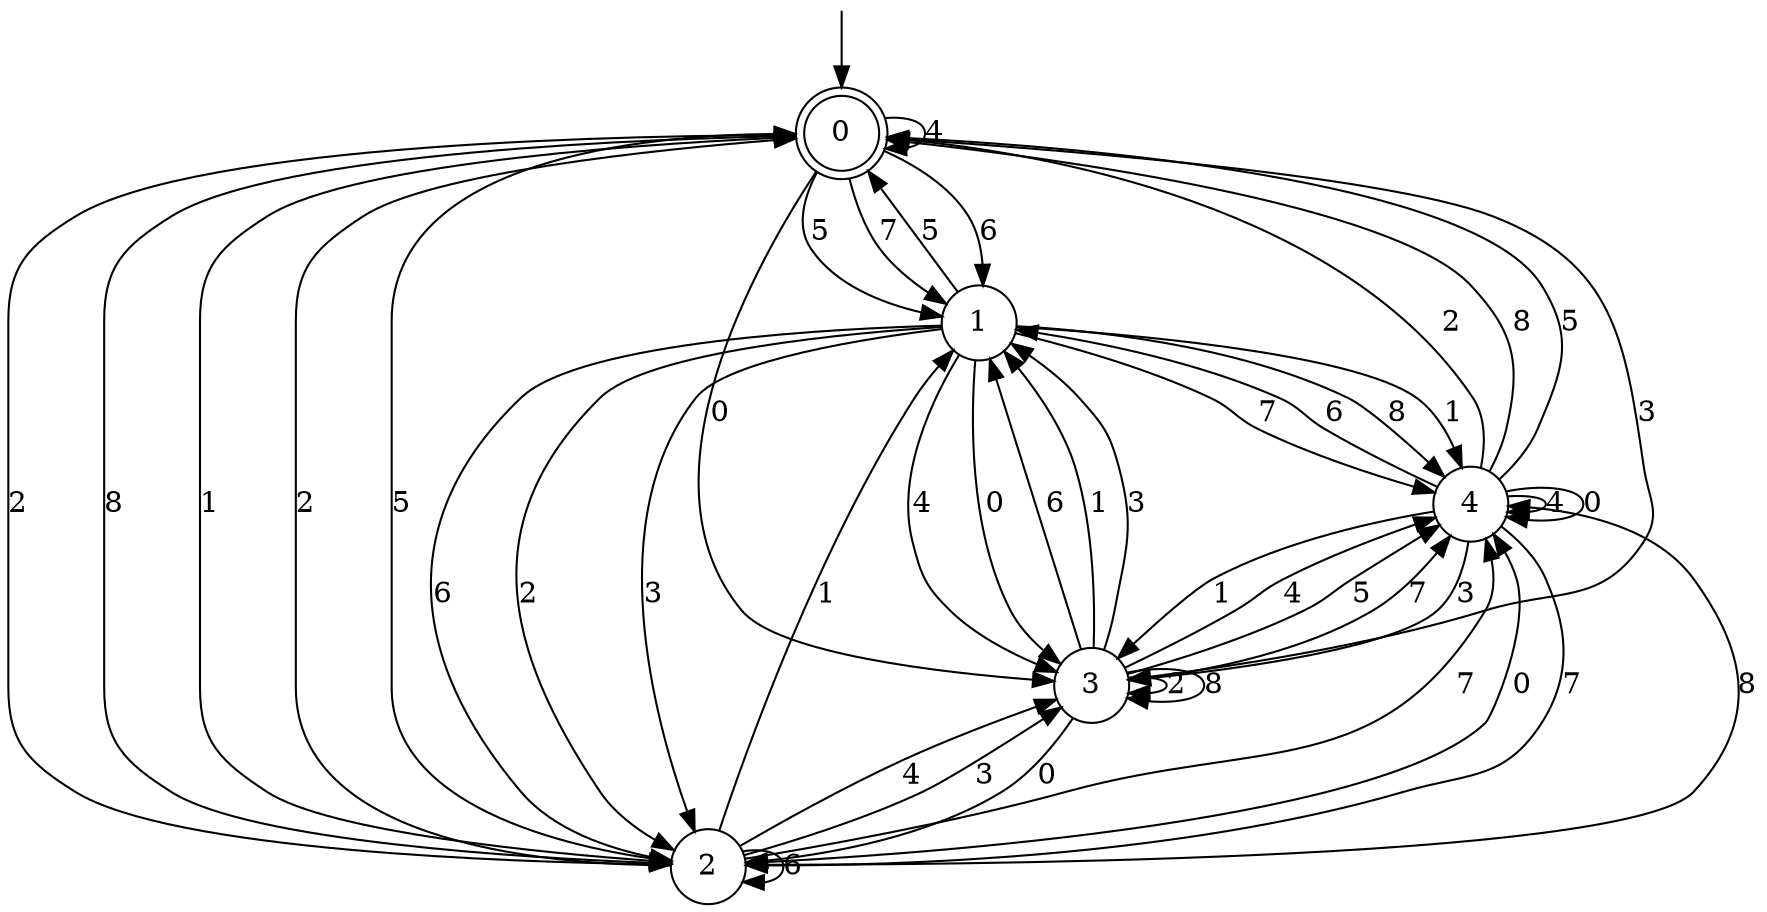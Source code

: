 digraph g {

	s0 [shape="doublecircle" label="0"];
	s1 [shape="circle" label="1"];
	s2 [shape="circle" label="2"];
	s3 [shape="circle" label="3"];
	s4 [shape="circle" label="4"];
	s0 -> s1 [label="6"];
	s0 -> s2 [label="2"];
	s0 -> s2 [label="8"];
	s0 -> s2 [label="1"];
	s0 -> s0 [label="4"];
	s0 -> s1 [label="5"];
	s0 -> s3 [label="3"];
	s0 -> s1 [label="7"];
	s0 -> s3 [label="0"];
	s1 -> s2 [label="6"];
	s1 -> s2 [label="2"];
	s1 -> s4 [label="8"];
	s1 -> s4 [label="1"];
	s1 -> s3 [label="4"];
	s1 -> s0 [label="5"];
	s1 -> s2 [label="3"];
	s1 -> s4 [label="7"];
	s1 -> s3 [label="0"];
	s2 -> s2 [label="6"];
	s2 -> s0 [label="2"];
	s2 -> s4 [label="8"];
	s2 -> s1 [label="1"];
	s2 -> s3 [label="4"];
	s2 -> s0 [label="5"];
	s2 -> s3 [label="3"];
	s2 -> s4 [label="7"];
	s2 -> s4 [label="0"];
	s3 -> s1 [label="6"];
	s3 -> s3 [label="2"];
	s3 -> s3 [label="8"];
	s3 -> s1 [label="1"];
	s3 -> s4 [label="4"];
	s3 -> s4 [label="5"];
	s3 -> s1 [label="3"];
	s3 -> s4 [label="7"];
	s3 -> s2 [label="0"];
	s4 -> s1 [label="6"];
	s4 -> s0 [label="2"];
	s4 -> s0 [label="8"];
	s4 -> s3 [label="1"];
	s4 -> s4 [label="4"];
	s4 -> s0 [label="5"];
	s4 -> s3 [label="3"];
	s4 -> s2 [label="7"];
	s4 -> s4 [label="0"];

__start0 [label="" shape="none" width="0" height="0"];
__start0 -> s0;

}
